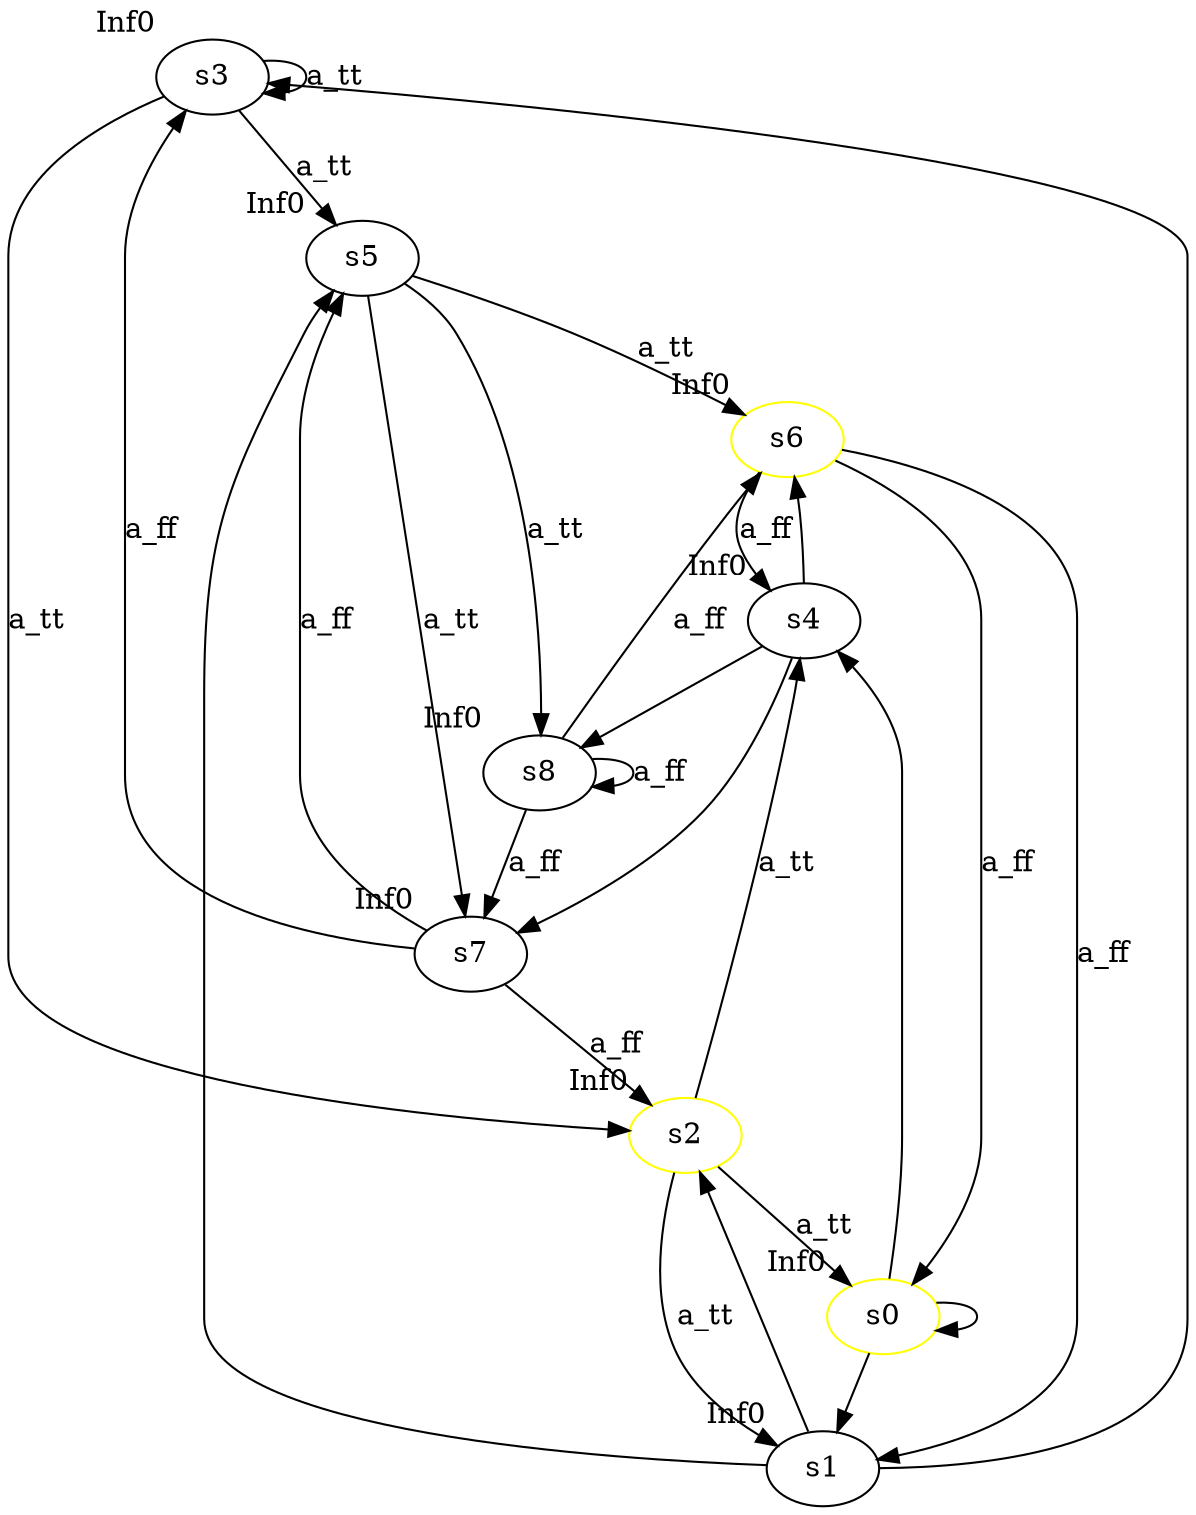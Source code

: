 digraph G {
s3[xlabel = Inf0]
s4[xlabel = Inf0]
s5[xlabel = Inf0]
s6[color = yellow, xlabel = Inf0]
s7[xlabel = Inf0]
s8[xlabel = Inf0]
s0[color = yellow, xlabel = Inf0]
s1[xlabel = Inf0]
s2[color = yellow, xlabel = Inf0]
s3->{s3,s5,s2}[label = "a_tt"]
s4->{s6,s7,s8}[label = ""]
s5->{s6,s7,s8}[label = "a_tt"]
s6->{s4,s0,s1}[label = "a_ff"]
s7->{s3,s5,s2}[label = "a_ff"]
s8->{s6,s7,s8}[label = "a_ff"]
s0->{s4,s0,s1}[label = ""]
s1->{s3,s5,s2}[label = ""]
s2->{s4,s0,s1}[label = "a_tt"]
}